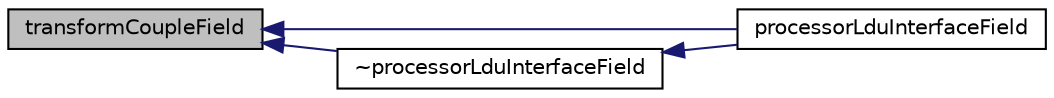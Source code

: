 digraph "transformCoupleField"
{
  bgcolor="transparent";
  edge [fontname="Helvetica",fontsize="10",labelfontname="Helvetica",labelfontsize="10"];
  node [fontname="Helvetica",fontsize="10",shape=record];
  rankdir="LR";
  Node1 [label="transformCoupleField",height=0.2,width=0.4,color="black", fillcolor="grey75", style="filled", fontcolor="black"];
  Node1 -> Node2 [dir="back",color="midnightblue",fontsize="10",style="solid",fontname="Helvetica"];
  Node2 [label="processorLduInterfaceField",height=0.2,width=0.4,color="black",URL="$a01996.html#a84246dcb2da3a0d89ca6eba95b3bbf29",tooltip="Construct given coupled patch. "];
  Node1 -> Node3 [dir="back",color="midnightblue",fontsize="10",style="solid",fontname="Helvetica"];
  Node3 [label="~processorLduInterfaceField",height=0.2,width=0.4,color="black",URL="$a01996.html#a3ca4f0ce6cb016c0165459fa4ebb0e85",tooltip="Destructor. "];
  Node3 -> Node2 [dir="back",color="midnightblue",fontsize="10",style="solid",fontname="Helvetica"];
}
